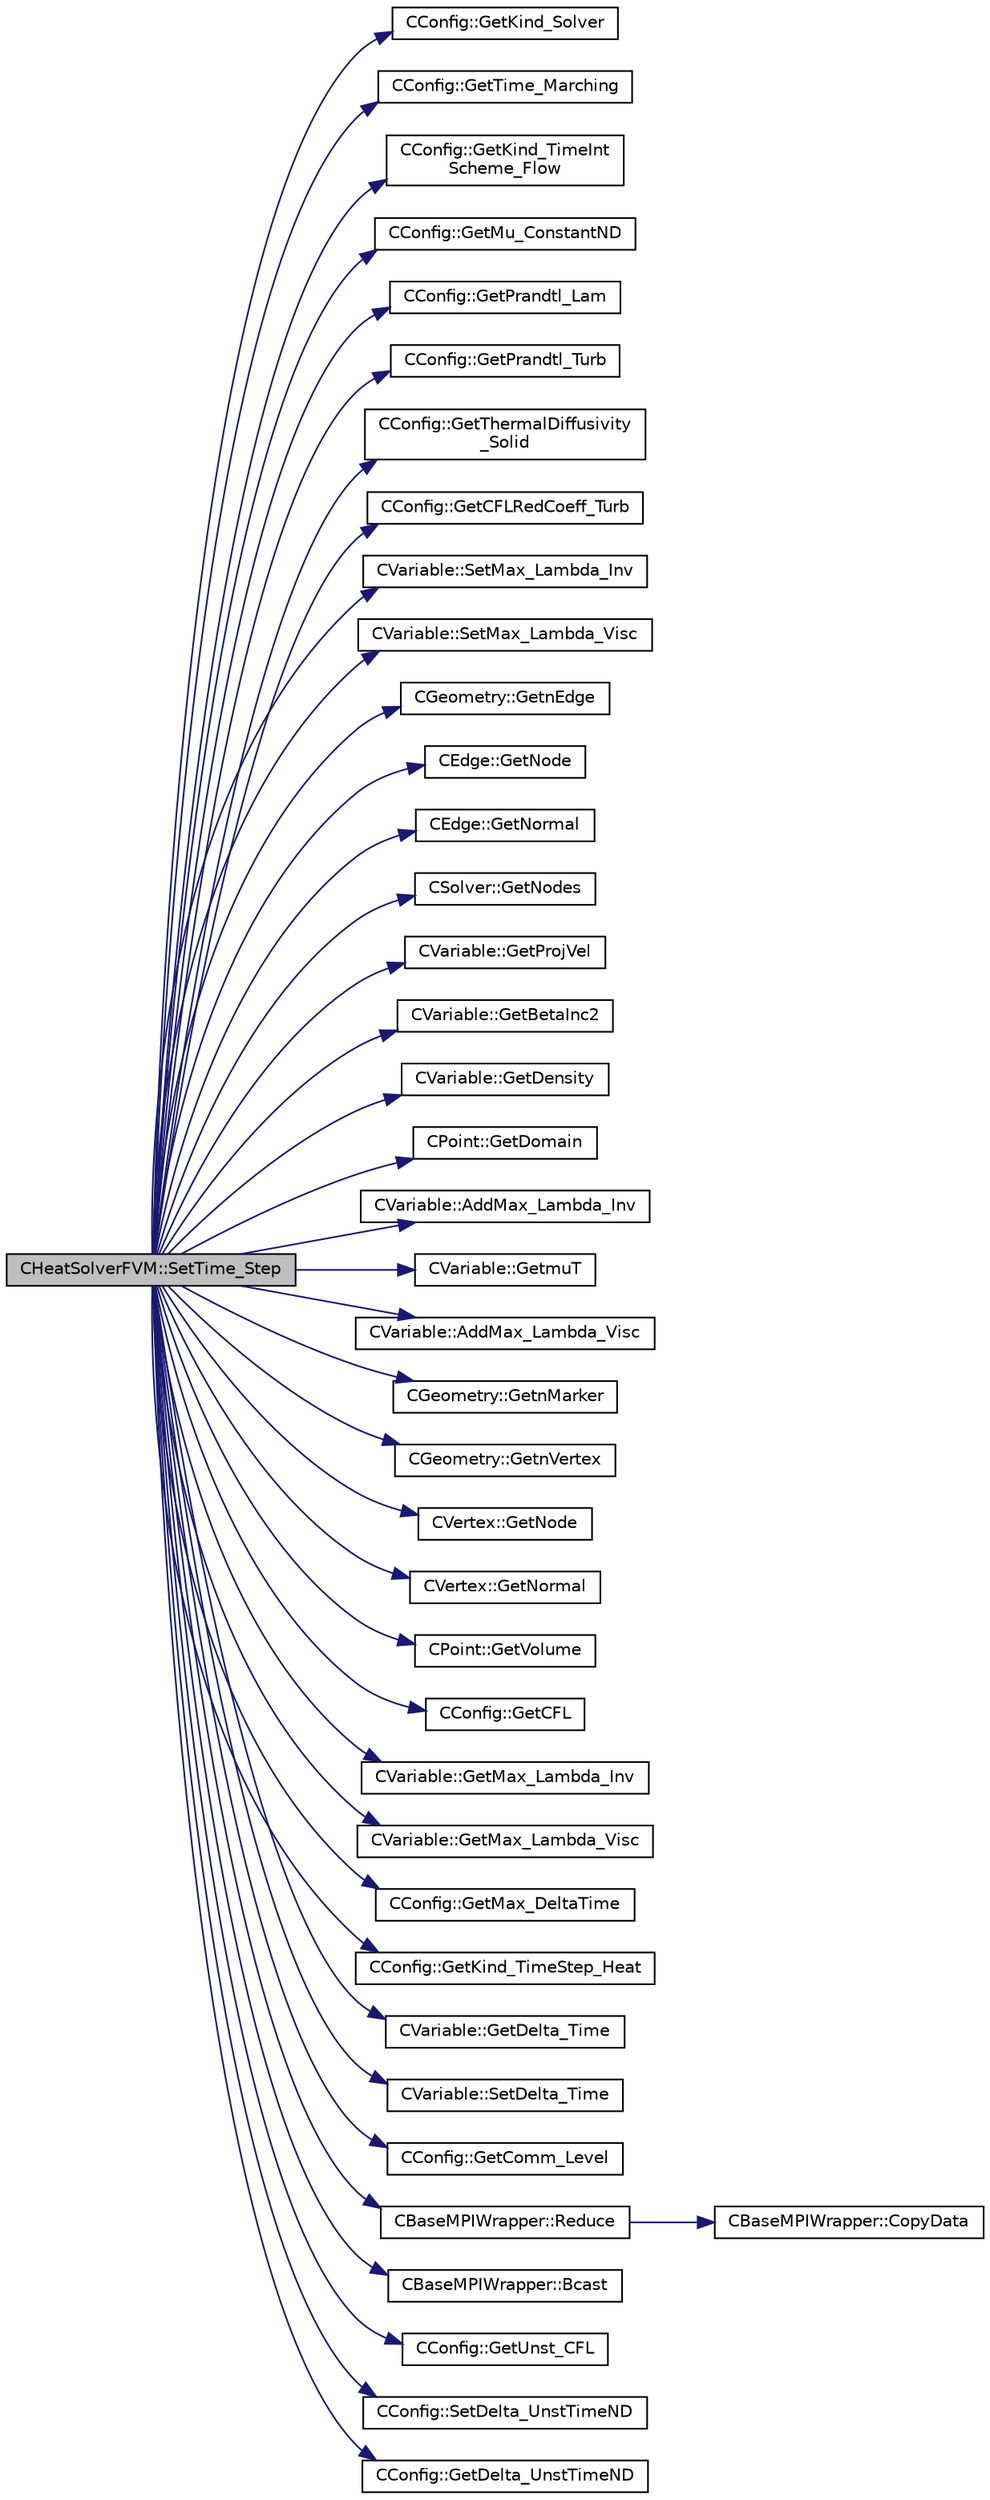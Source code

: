 digraph "CHeatSolverFVM::SetTime_Step"
{
  edge [fontname="Helvetica",fontsize="10",labelfontname="Helvetica",labelfontsize="10"];
  node [fontname="Helvetica",fontsize="10",shape=record];
  rankdir="LR";
  Node726 [label="CHeatSolverFVM::SetTime_Step",height=0.2,width=0.4,color="black", fillcolor="grey75", style="filled", fontcolor="black"];
  Node726 -> Node727 [color="midnightblue",fontsize="10",style="solid",fontname="Helvetica"];
  Node727 [label="CConfig::GetKind_Solver",height=0.2,width=0.4,color="black", fillcolor="white", style="filled",URL="$class_c_config.html#a0e2628fc803f14ec6179427ee02e8655",tooltip="Governing equations of the flow (it can be different from the run time equation). ..."];
  Node726 -> Node728 [color="midnightblue",fontsize="10",style="solid",fontname="Helvetica"];
  Node728 [label="CConfig::GetTime_Marching",height=0.2,width=0.4,color="black", fillcolor="white", style="filled",URL="$class_c_config.html#a864d499ce740184803607801c47abda7",tooltip="Provides information about the time integration, and change the write in the output files information..."];
  Node726 -> Node729 [color="midnightblue",fontsize="10",style="solid",fontname="Helvetica"];
  Node729 [label="CConfig::GetKind_TimeInt\lScheme_Flow",height=0.2,width=0.4,color="black", fillcolor="white", style="filled",URL="$class_c_config.html#a20e5fd7b43cfd2bf2bcf5137f12bc635",tooltip="Get the kind of integration scheme (explicit or implicit) for the flow equations. ..."];
  Node726 -> Node730 [color="midnightblue",fontsize="10",style="solid",fontname="Helvetica"];
  Node730 [label="CConfig::GetMu_ConstantND",height=0.2,width=0.4,color="black", fillcolor="white", style="filled",URL="$class_c_config.html#ab8374bd6eab3ea2e8c240ab8e702a508",tooltip="Get the value of the non-dimensional constant viscosity. "];
  Node726 -> Node731 [color="midnightblue",fontsize="10",style="solid",fontname="Helvetica"];
  Node731 [label="CConfig::GetPrandtl_Lam",height=0.2,width=0.4,color="black", fillcolor="white", style="filled",URL="$class_c_config.html#a619cb1400d6c944e83ad0ffe82deb021",tooltip="Get the value of the laminar Prandtl number. "];
  Node726 -> Node732 [color="midnightblue",fontsize="10",style="solid",fontname="Helvetica"];
  Node732 [label="CConfig::GetPrandtl_Turb",height=0.2,width=0.4,color="black", fillcolor="white", style="filled",URL="$class_c_config.html#a2fca6d5964fb443f9d517df57659ccbc",tooltip="Get the value of the turbulent Prandtl number. "];
  Node726 -> Node733 [color="midnightblue",fontsize="10",style="solid",fontname="Helvetica"];
  Node733 [label="CConfig::GetThermalDiffusivity\l_Solid",height=0.2,width=0.4,color="black", fillcolor="white", style="filled",URL="$class_c_config.html#a35f241f4201017665617b572dc456f33",tooltip="Get the value of the thermal diffusivity for solids. "];
  Node726 -> Node734 [color="midnightblue",fontsize="10",style="solid",fontname="Helvetica"];
  Node734 [label="CConfig::GetCFLRedCoeff_Turb",height=0.2,width=0.4,color="black", fillcolor="white", style="filled",URL="$class_c_config.html#a152ba5cb278a0149b8b44fcef23469e6",tooltip="Value of the CFL reduction in LevelSet problems. "];
  Node726 -> Node735 [color="midnightblue",fontsize="10",style="solid",fontname="Helvetica"];
  Node735 [label="CVariable::SetMax_Lambda_Inv",height=0.2,width=0.4,color="black", fillcolor="white", style="filled",URL="$class_c_variable.html#a2fd7b455a6eaf9b7b5cfe33062478f2e",tooltip="Set the value of the maximum eigenvalue for the inviscid terms of the PDE. "];
  Node726 -> Node736 [color="midnightblue",fontsize="10",style="solid",fontname="Helvetica"];
  Node736 [label="CVariable::SetMax_Lambda_Visc",height=0.2,width=0.4,color="black", fillcolor="white", style="filled",URL="$class_c_variable.html#a6f2fb2c3cd5cd4d377df2af4467e9ae5",tooltip="Set the value of the maximum eigenvalue for the viscous terms of the PDE. "];
  Node726 -> Node737 [color="midnightblue",fontsize="10",style="solid",fontname="Helvetica"];
  Node737 [label="CGeometry::GetnEdge",height=0.2,width=0.4,color="black", fillcolor="white", style="filled",URL="$class_c_geometry.html#a7d6e1e1d1e46da8f55ecbe1a9380530a",tooltip="Get number of edges. "];
  Node726 -> Node738 [color="midnightblue",fontsize="10",style="solid",fontname="Helvetica"];
  Node738 [label="CEdge::GetNode",height=0.2,width=0.4,color="black", fillcolor="white", style="filled",URL="$class_c_edge.html#aee33b61d646e3fe59a4e23284ab1bf33",tooltip="Get the nodes of the edge. "];
  Node726 -> Node739 [color="midnightblue",fontsize="10",style="solid",fontname="Helvetica"];
  Node739 [label="CEdge::GetNormal",height=0.2,width=0.4,color="black", fillcolor="white", style="filled",URL="$class_c_edge.html#ada210a6f0643f444e7e491fc4ed9e662",tooltip="Copy the the normal vector of a face. "];
  Node726 -> Node740 [color="midnightblue",fontsize="10",style="solid",fontname="Helvetica"];
  Node740 [label="CSolver::GetNodes",height=0.2,width=0.4,color="black", fillcolor="white", style="filled",URL="$class_c_solver.html#af3198e52a2ea377bb765647b5e697197",tooltip="Allow outside access to the nodes of the solver, containing conservatives, primitives, etc. "];
  Node726 -> Node741 [color="midnightblue",fontsize="10",style="solid",fontname="Helvetica"];
  Node741 [label="CVariable::GetProjVel",height=0.2,width=0.4,color="black", fillcolor="white", style="filled",URL="$class_c_variable.html#a6930c6ba0c176f9fffd79f5a98394de3",tooltip="A virtual member. "];
  Node726 -> Node742 [color="midnightblue",fontsize="10",style="solid",fontname="Helvetica"];
  Node742 [label="CVariable::GetBetaInc2",height=0.2,width=0.4,color="black", fillcolor="white", style="filled",URL="$class_c_variable.html#a8bfebae5e9adf835028f5868f8808e8f",tooltip="A virtual member. "];
  Node726 -> Node743 [color="midnightblue",fontsize="10",style="solid",fontname="Helvetica"];
  Node743 [label="CVariable::GetDensity",height=0.2,width=0.4,color="black", fillcolor="white", style="filled",URL="$class_c_variable.html#a4892ca545884011b7903a8e35c43b43f",tooltip="A virtual member. "];
  Node726 -> Node744 [color="midnightblue",fontsize="10",style="solid",fontname="Helvetica"];
  Node744 [label="CPoint::GetDomain",height=0.2,width=0.4,color="black", fillcolor="white", style="filled",URL="$class_c_point.html#a1d7e22a60d4cfef356af1cba2bab3e55",tooltip="For parallel computation, its indicates if a point must be computed or not. "];
  Node726 -> Node745 [color="midnightblue",fontsize="10",style="solid",fontname="Helvetica"];
  Node745 [label="CVariable::AddMax_Lambda_Inv",height=0.2,width=0.4,color="black", fillcolor="white", style="filled",URL="$class_c_variable.html#a5c0027af1f30a42811e243a655cf0830",tooltip="Add a value to the maximum eigenvalue for the inviscid terms of the PDE. "];
  Node726 -> Node746 [color="midnightblue",fontsize="10",style="solid",fontname="Helvetica"];
  Node746 [label="CVariable::GetmuT",height=0.2,width=0.4,color="black", fillcolor="white", style="filled",URL="$class_c_variable.html#ad35ee29420764dda0bbb574f7a7253e7",tooltip="Get the value of the eddy viscosity. "];
  Node726 -> Node747 [color="midnightblue",fontsize="10",style="solid",fontname="Helvetica"];
  Node747 [label="CVariable::AddMax_Lambda_Visc",height=0.2,width=0.4,color="black", fillcolor="white", style="filled",URL="$class_c_variable.html#a64190222f419530efc4a373949b067e1",tooltip="Add a value to the maximum eigenvalue for the viscous terms of the PDE. "];
  Node726 -> Node748 [color="midnightblue",fontsize="10",style="solid",fontname="Helvetica"];
  Node748 [label="CGeometry::GetnMarker",height=0.2,width=0.4,color="black", fillcolor="white", style="filled",URL="$class_c_geometry.html#a3c899d1370312702c189a8ee95a63ef7",tooltip="Get number of markers. "];
  Node726 -> Node749 [color="midnightblue",fontsize="10",style="solid",fontname="Helvetica"];
  Node749 [label="CGeometry::GetnVertex",height=0.2,width=0.4,color="black", fillcolor="white", style="filled",URL="$class_c_geometry.html#a55427e474834af1941e13750b17975be",tooltip="Get number of vertices. "];
  Node726 -> Node750 [color="midnightblue",fontsize="10",style="solid",fontname="Helvetica"];
  Node750 [label="CVertex::GetNode",height=0.2,width=0.4,color="black", fillcolor="white", style="filled",URL="$class_c_vertex.html#a95c513bf927464157ed96b6c79779a1f",tooltip="Get the node of the vertex. "];
  Node726 -> Node751 [color="midnightblue",fontsize="10",style="solid",fontname="Helvetica"];
  Node751 [label="CVertex::GetNormal",height=0.2,width=0.4,color="black", fillcolor="white", style="filled",URL="$class_c_vertex.html#a0d289163c6f3384822fcb9ae86fc1c39",tooltip="Copy the the normal vector of a face. "];
  Node726 -> Node752 [color="midnightblue",fontsize="10",style="solid",fontname="Helvetica"];
  Node752 [label="CPoint::GetVolume",height=0.2,width=0.4,color="black", fillcolor="white", style="filled",URL="$class_c_point.html#a3c526a15e767c7de9cf163800aa581e5",tooltip="Get area or volume of the control volume. "];
  Node726 -> Node753 [color="midnightblue",fontsize="10",style="solid",fontname="Helvetica"];
  Node753 [label="CConfig::GetCFL",height=0.2,width=0.4,color="black", fillcolor="white", style="filled",URL="$class_c_config.html#a5a509e57de00494a1cb92e011c1c0dbc",tooltip="Get the Courant Friedrich Levi number for each grid. "];
  Node726 -> Node754 [color="midnightblue",fontsize="10",style="solid",fontname="Helvetica"];
  Node754 [label="CVariable::GetMax_Lambda_Inv",height=0.2,width=0.4,color="black", fillcolor="white", style="filled",URL="$class_c_variable.html#a06881674ee4c942782a86419f3993ed6",tooltip="Get the value of the maximum eigenvalue for the inviscid terms of the PDE. "];
  Node726 -> Node755 [color="midnightblue",fontsize="10",style="solid",fontname="Helvetica"];
  Node755 [label="CVariable::GetMax_Lambda_Visc",height=0.2,width=0.4,color="black", fillcolor="white", style="filled",URL="$class_c_variable.html#ab93f697aa88afacad02b5e55df3d0933",tooltip="Get the value of the maximum eigenvalue for the viscous terms of the PDE. "];
  Node726 -> Node756 [color="midnightblue",fontsize="10",style="solid",fontname="Helvetica"];
  Node756 [label="CConfig::GetMax_DeltaTime",height=0.2,width=0.4,color="black", fillcolor="white", style="filled",URL="$class_c_config.html#aead37e73a494eb911a5603ff18ac0852",tooltip="Get the Courant Friedrich Levi number for unsteady simulations. "];
  Node726 -> Node757 [color="midnightblue",fontsize="10",style="solid",fontname="Helvetica"];
  Node757 [label="CConfig::GetKind_TimeStep_Heat",height=0.2,width=0.4,color="black", fillcolor="white", style="filled",URL="$class_c_config.html#a0b82fe9e63e914c5ec07d0bb92b0d61b",tooltip="Get the kind of time stepping for the heat equation. "];
  Node726 -> Node758 [color="midnightblue",fontsize="10",style="solid",fontname="Helvetica"];
  Node758 [label="CVariable::GetDelta_Time",height=0.2,width=0.4,color="black", fillcolor="white", style="filled",URL="$class_c_variable.html#aef3ea2cd0a87d55835bb2bd332678489",tooltip="Get the value of the time step. "];
  Node726 -> Node759 [color="midnightblue",fontsize="10",style="solid",fontname="Helvetica"];
  Node759 [label="CVariable::SetDelta_Time",height=0.2,width=0.4,color="black", fillcolor="white", style="filled",URL="$class_c_variable.html#a75d51484f25650269294a7925c0f5a3e",tooltip="Set the value of the time step. "];
  Node726 -> Node760 [color="midnightblue",fontsize="10",style="solid",fontname="Helvetica"];
  Node760 [label="CConfig::GetComm_Level",height=0.2,width=0.4,color="black", fillcolor="white", style="filled",URL="$class_c_config.html#ab71278d2692ca5217674036650b02923",tooltip="Get the level of MPI communications to be performed. "];
  Node726 -> Node761 [color="midnightblue",fontsize="10",style="solid",fontname="Helvetica"];
  Node761 [label="CBaseMPIWrapper::Reduce",height=0.2,width=0.4,color="black", fillcolor="white", style="filled",URL="$class_c_base_m_p_i_wrapper.html#a860dfcee07be04be175e06d342e0fc68"];
  Node761 -> Node762 [color="midnightblue",fontsize="10",style="solid",fontname="Helvetica"];
  Node762 [label="CBaseMPIWrapper::CopyData",height=0.2,width=0.4,color="black", fillcolor="white", style="filled",URL="$class_c_base_m_p_i_wrapper.html#a4725cc1dd65b161b483e812a538a5e36"];
  Node726 -> Node763 [color="midnightblue",fontsize="10",style="solid",fontname="Helvetica"];
  Node763 [label="CBaseMPIWrapper::Bcast",height=0.2,width=0.4,color="black", fillcolor="white", style="filled",URL="$class_c_base_m_p_i_wrapper.html#ae816a2f124ea5ae95337418462514df5"];
  Node726 -> Node764 [color="midnightblue",fontsize="10",style="solid",fontname="Helvetica"];
  Node764 [label="CConfig::GetUnst_CFL",height=0.2,width=0.4,color="black", fillcolor="white", style="filled",URL="$class_c_config.html#a19a4294421a26b0562de1677d6b219ef",tooltip="Get the Courant Friedrich Levi number for unsteady simulations. "];
  Node726 -> Node765 [color="midnightblue",fontsize="10",style="solid",fontname="Helvetica"];
  Node765 [label="CConfig::SetDelta_UnstTimeND",height=0.2,width=0.4,color="black", fillcolor="white", style="filled",URL="$class_c_config.html#a9d3085d222e6ab0b658d79c52b6477fc",tooltip="Set the value of the unsteadty time step using the CFL number. "];
  Node726 -> Node766 [color="midnightblue",fontsize="10",style="solid",fontname="Helvetica"];
  Node766 [label="CConfig::GetDelta_UnstTimeND",height=0.2,width=0.4,color="black", fillcolor="white", style="filled",URL="$class_c_config.html#a417b45d0da107126e803258901f57920",tooltip="If we are prforming an unsteady simulation, there is only one value of the time step for the complete..."];
}
